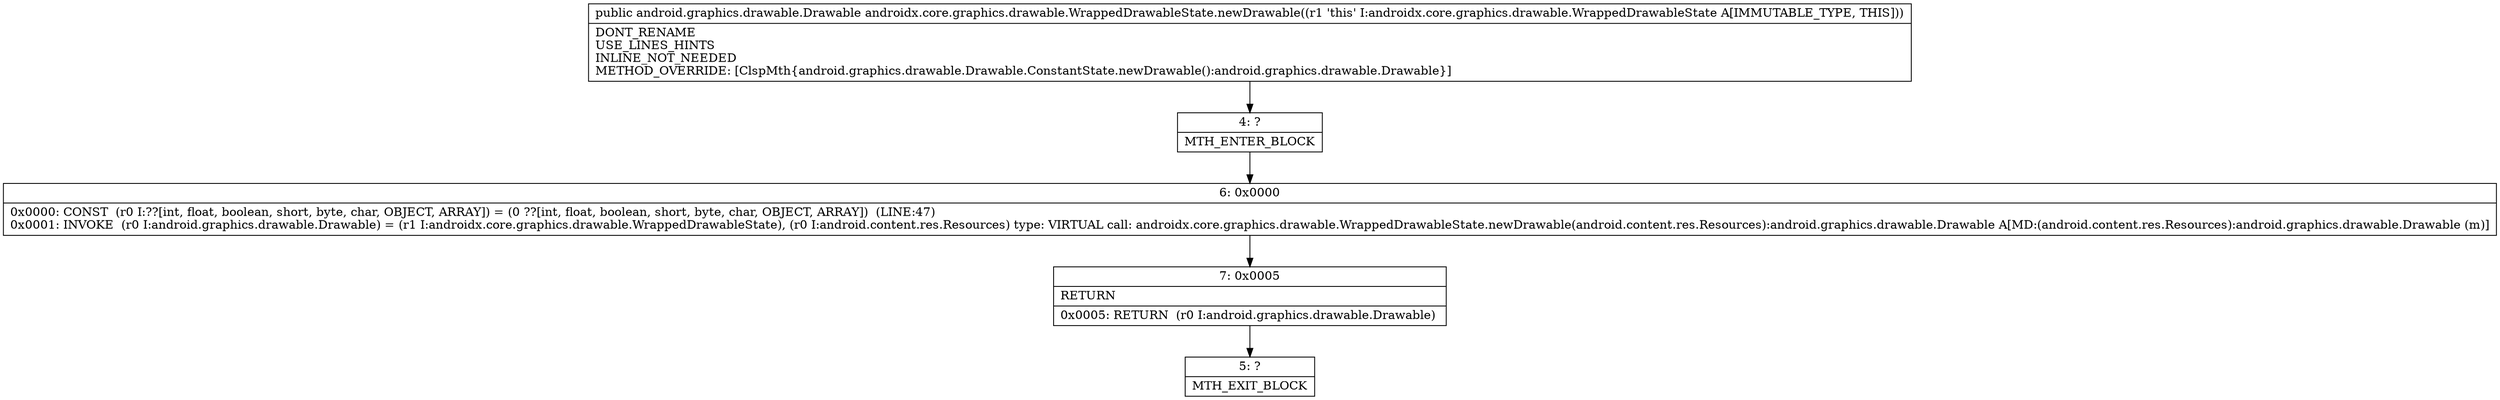 digraph "CFG forandroidx.core.graphics.drawable.WrappedDrawableState.newDrawable()Landroid\/graphics\/drawable\/Drawable;" {
Node_4 [shape=record,label="{4\:\ ?|MTH_ENTER_BLOCK\l}"];
Node_6 [shape=record,label="{6\:\ 0x0000|0x0000: CONST  (r0 I:??[int, float, boolean, short, byte, char, OBJECT, ARRAY]) = (0 ??[int, float, boolean, short, byte, char, OBJECT, ARRAY])  (LINE:47)\l0x0001: INVOKE  (r0 I:android.graphics.drawable.Drawable) = (r1 I:androidx.core.graphics.drawable.WrappedDrawableState), (r0 I:android.content.res.Resources) type: VIRTUAL call: androidx.core.graphics.drawable.WrappedDrawableState.newDrawable(android.content.res.Resources):android.graphics.drawable.Drawable A[MD:(android.content.res.Resources):android.graphics.drawable.Drawable (m)]\l}"];
Node_7 [shape=record,label="{7\:\ 0x0005|RETURN\l|0x0005: RETURN  (r0 I:android.graphics.drawable.Drawable) \l}"];
Node_5 [shape=record,label="{5\:\ ?|MTH_EXIT_BLOCK\l}"];
MethodNode[shape=record,label="{public android.graphics.drawable.Drawable androidx.core.graphics.drawable.WrappedDrawableState.newDrawable((r1 'this' I:androidx.core.graphics.drawable.WrappedDrawableState A[IMMUTABLE_TYPE, THIS]))  | DONT_RENAME\lUSE_LINES_HINTS\lINLINE_NOT_NEEDED\lMETHOD_OVERRIDE: [ClspMth\{android.graphics.drawable.Drawable.ConstantState.newDrawable():android.graphics.drawable.Drawable\}]\l}"];
MethodNode -> Node_4;Node_4 -> Node_6;
Node_6 -> Node_7;
Node_7 -> Node_5;
}

